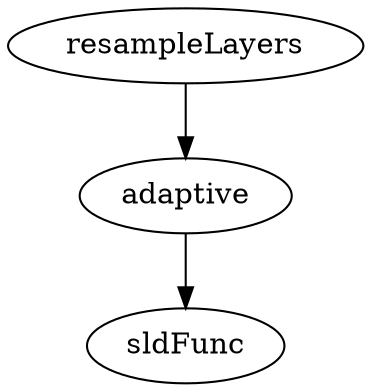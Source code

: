 /* Created by mdot for Matlab */
digraph m2html {
  adaptive -> sldFunc;
  resampleLayers -> adaptive;

  adaptive [URL="adaptive.html"];
  resampleLayers [URL="resampleLayers.html"];
  sldFunc [URL="sldFunc.html"];
}